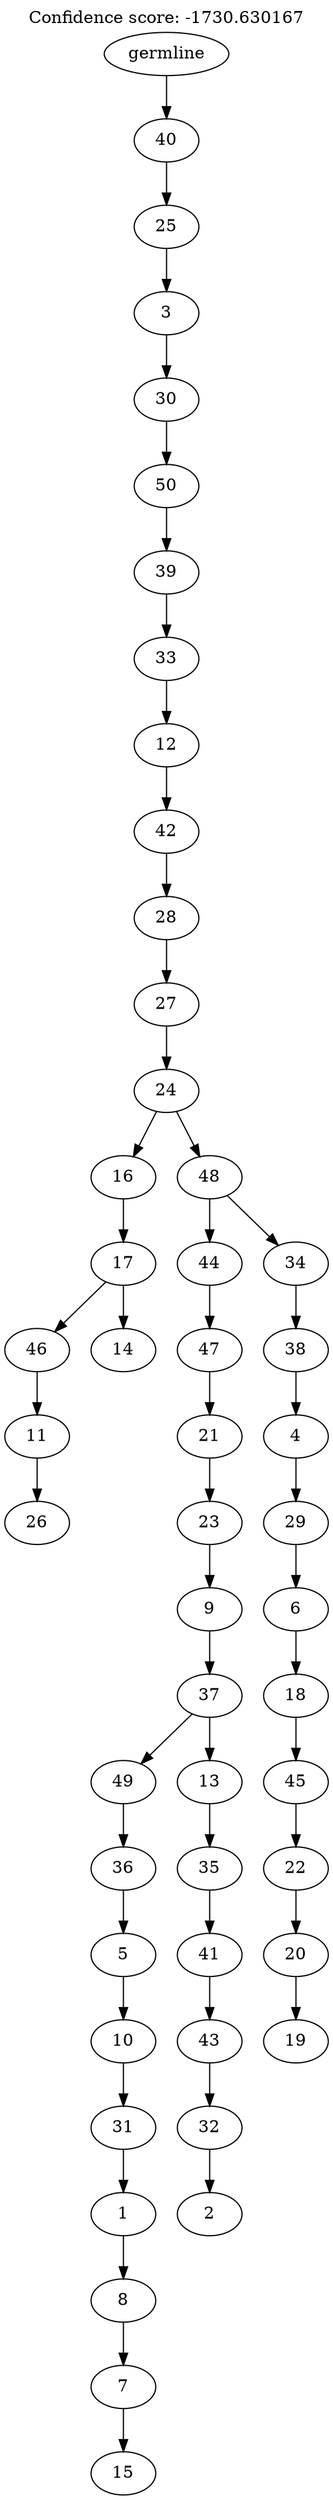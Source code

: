 digraph g {
	"49" -> "50";
	"50" [label="26"];
	"48" -> "49";
	"49" [label="11"];
	"46" -> "47";
	"47" [label="14"];
	"46" -> "48";
	"48" [label="46"];
	"45" -> "46";
	"46" [label="17"];
	"43" -> "44";
	"44" [label="15"];
	"42" -> "43";
	"43" [label="7"];
	"41" -> "42";
	"42" [label="8"];
	"40" -> "41";
	"41" [label="1"];
	"39" -> "40";
	"40" [label="31"];
	"38" -> "39";
	"39" [label="10"];
	"37" -> "38";
	"38" [label="5"];
	"36" -> "37";
	"37" [label="36"];
	"34" -> "35";
	"35" [label="2"];
	"33" -> "34";
	"34" [label="32"];
	"32" -> "33";
	"33" [label="43"];
	"31" -> "32";
	"32" [label="41"];
	"30" -> "31";
	"31" [label="35"];
	"29" -> "30";
	"30" [label="13"];
	"29" -> "36";
	"36" [label="49"];
	"28" -> "29";
	"29" [label="37"];
	"27" -> "28";
	"28" [label="9"];
	"26" -> "27";
	"27" [label="23"];
	"25" -> "26";
	"26" [label="21"];
	"24" -> "25";
	"25" [label="47"];
	"22" -> "23";
	"23" [label="19"];
	"21" -> "22";
	"22" [label="20"];
	"20" -> "21";
	"21" [label="22"];
	"19" -> "20";
	"20" [label="45"];
	"18" -> "19";
	"19" [label="18"];
	"17" -> "18";
	"18" [label="6"];
	"16" -> "17";
	"17" [label="29"];
	"15" -> "16";
	"16" [label="4"];
	"14" -> "15";
	"15" [label="38"];
	"13" -> "14";
	"14" [label="34"];
	"13" -> "24";
	"24" [label="44"];
	"12" -> "13";
	"13" [label="48"];
	"12" -> "45";
	"45" [label="16"];
	"11" -> "12";
	"12" [label="24"];
	"10" -> "11";
	"11" [label="27"];
	"9" -> "10";
	"10" [label="28"];
	"8" -> "9";
	"9" [label="42"];
	"7" -> "8";
	"8" [label="12"];
	"6" -> "7";
	"7" [label="33"];
	"5" -> "6";
	"6" [label="39"];
	"4" -> "5";
	"5" [label="50"];
	"3" -> "4";
	"4" [label="30"];
	"2" -> "3";
	"3" [label="3"];
	"1" -> "2";
	"2" [label="25"];
	"0" -> "1";
	"1" [label="40"];
	"0" [label="germline"];
	labelloc="t";
	label="Confidence score: -1730.630167";
}
